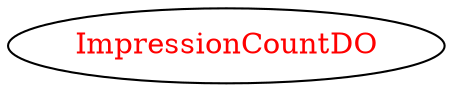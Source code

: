 digraph dependencyGraph {
 concentrate=true;
 ranksep="2.0";
 rankdir="LR"; 
 splines="ortho";
"ImpressionCountDO" [fontcolor="red"];
}